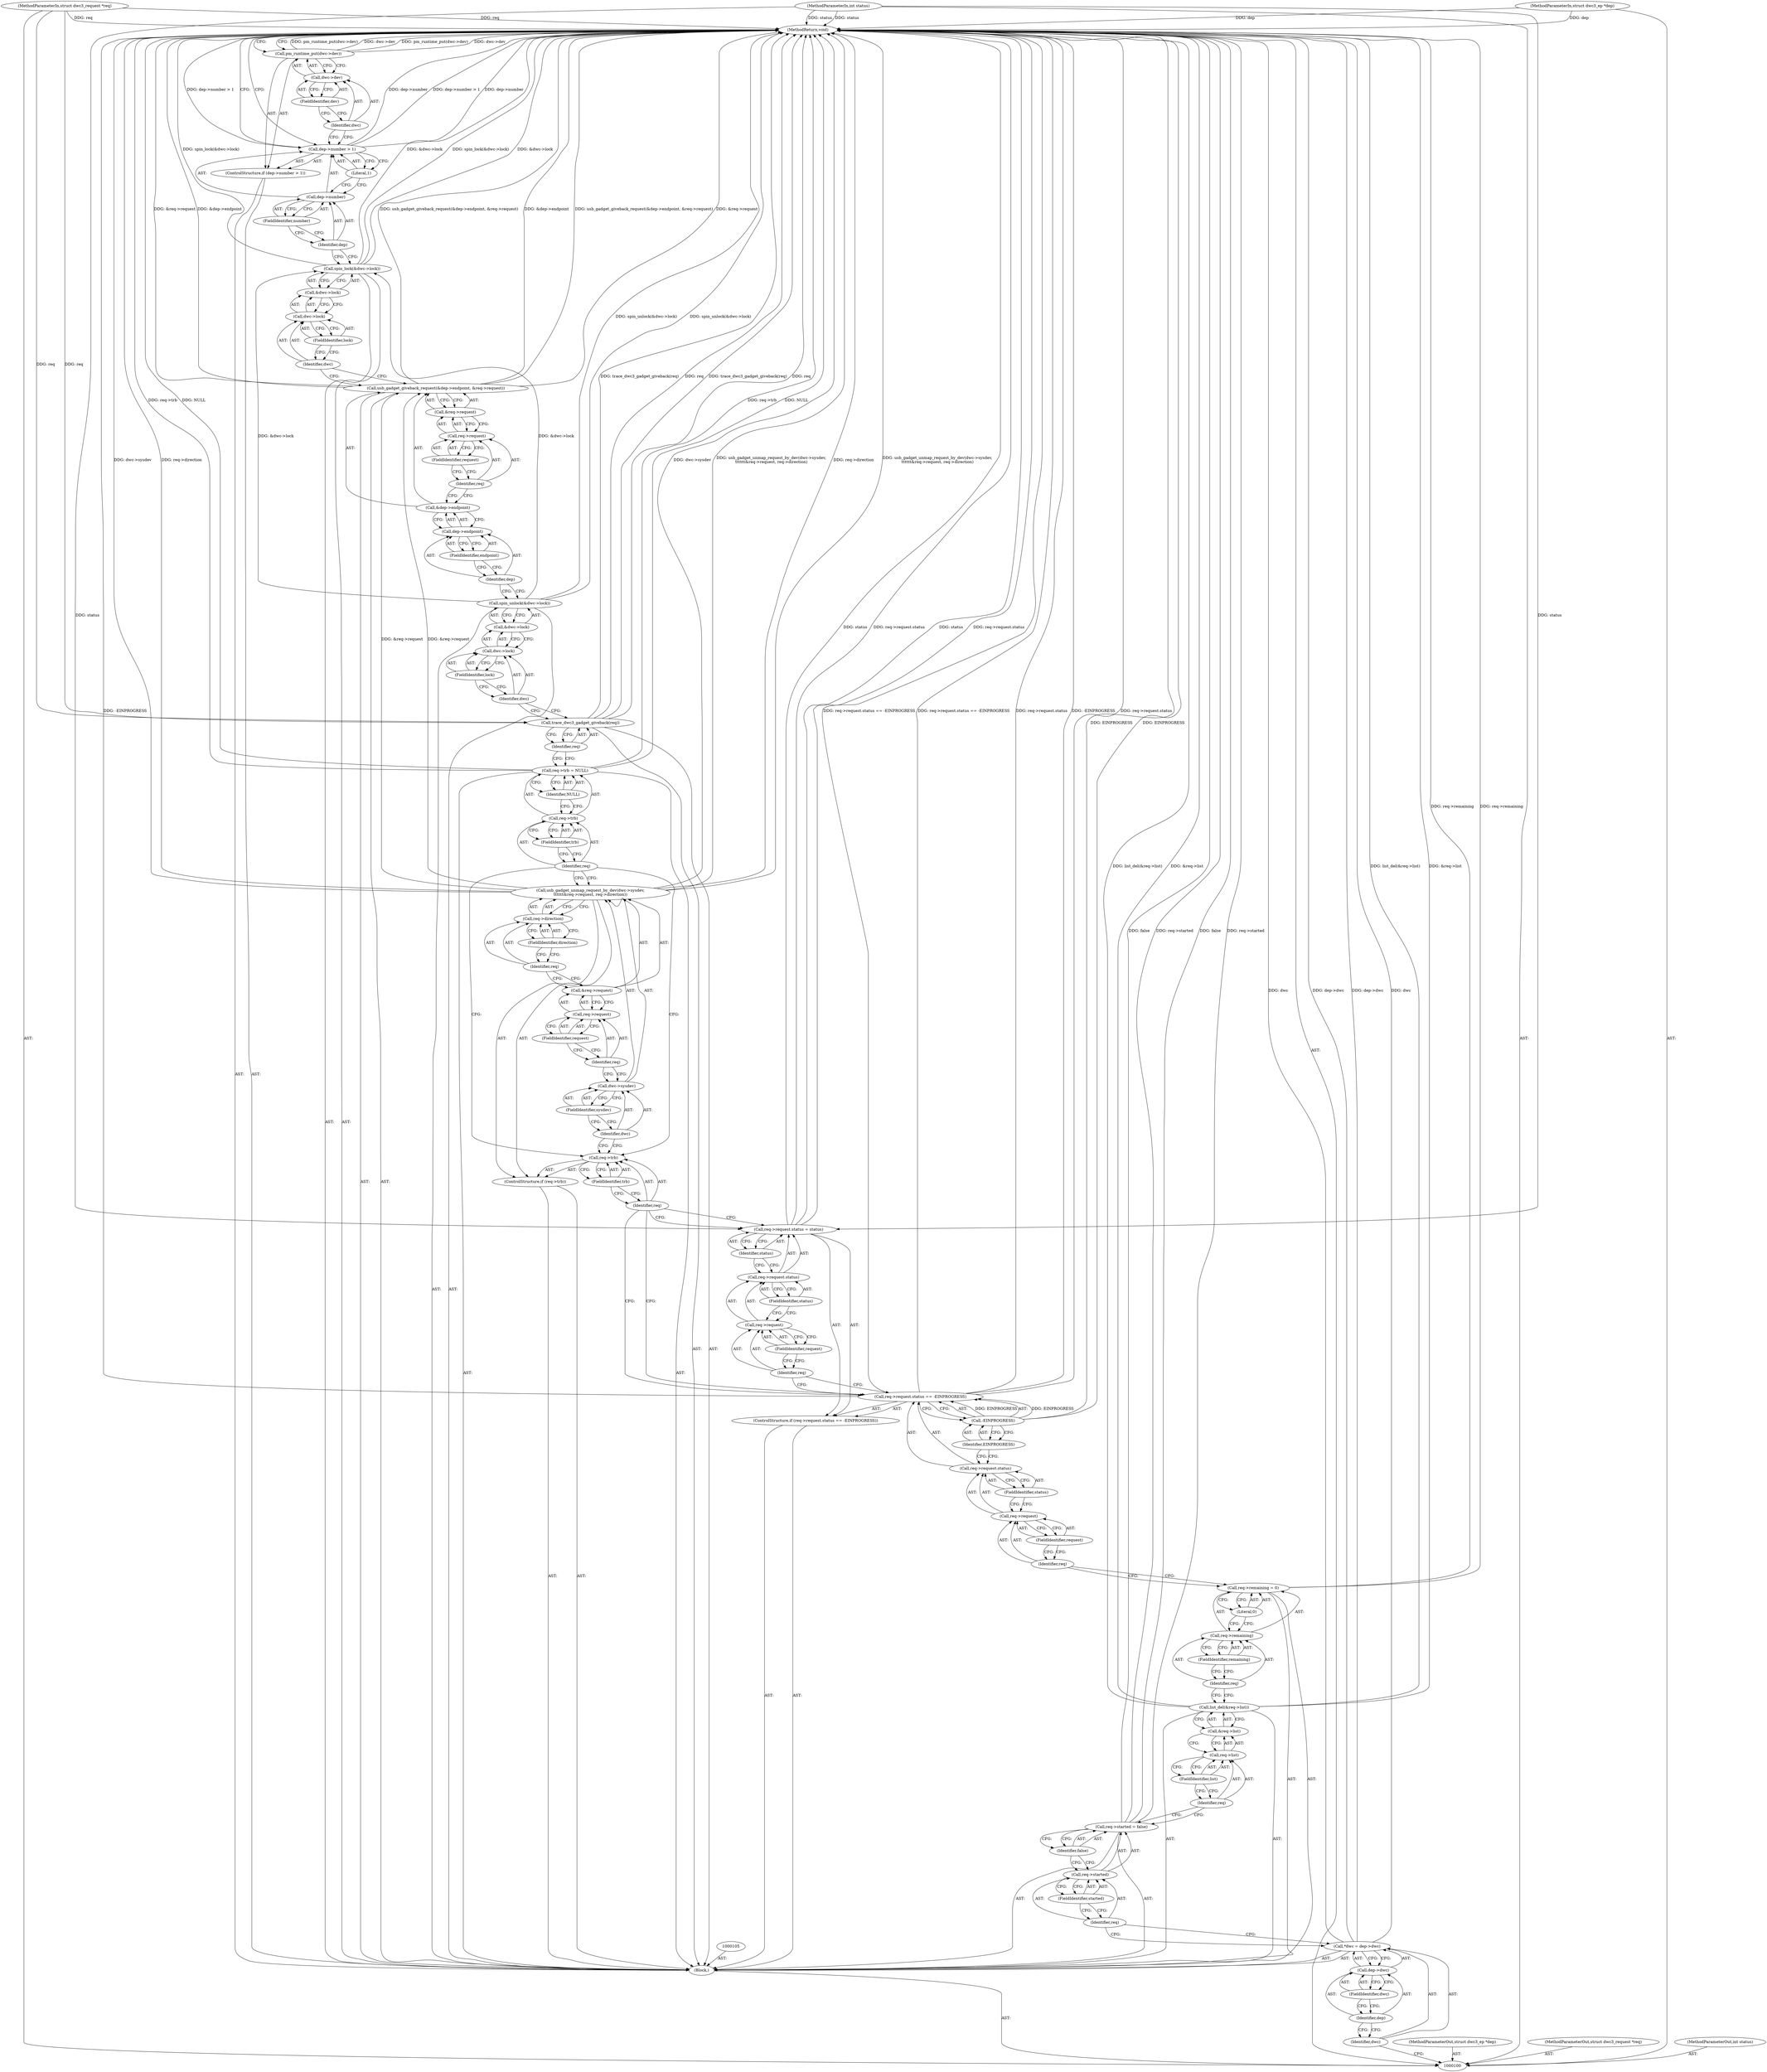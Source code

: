 digraph "1_linux_c91815b596245fd7da349ecc43c8def670d2269e_0" {
"1000193" [label="(MethodReturn,void)"];
"1000101" [label="(MethodParameterIn,struct dwc3_ep *dep)"];
"1000265" [label="(MethodParameterOut,struct dwc3_ep *dep)"];
"1000102" [label="(MethodParameterIn,struct dwc3_request *req)"];
"1000266" [label="(MethodParameterOut,struct dwc3_request *req)"];
"1000126" [label="(ControlStructure,if (req->request.status == -EINPROGRESS))"];
"1000131" [label="(FieldIdentifier,request)"];
"1000132" [label="(FieldIdentifier,status)"];
"1000133" [label="(Call,-EINPROGRESS)"];
"1000134" [label="(Identifier,EINPROGRESS)"];
"1000127" [label="(Call,req->request.status == -EINPROGRESS)"];
"1000128" [label="(Call,req->request.status)"];
"1000129" [label="(Call,req->request)"];
"1000130" [label="(Identifier,req)"];
"1000140" [label="(FieldIdentifier,status)"];
"1000135" [label="(Call,req->request.status = status)"];
"1000136" [label="(Call,req->request.status)"];
"1000137" [label="(Call,req->request)"];
"1000138" [label="(Identifier,req)"];
"1000141" [label="(Identifier,status)"];
"1000139" [label="(FieldIdentifier,request)"];
"1000145" [label="(FieldIdentifier,trb)"];
"1000142" [label="(ControlStructure,if (req->trb))"];
"1000143" [label="(Call,req->trb)"];
"1000144" [label="(Identifier,req)"];
"1000146" [label="(Call,usb_gadget_unmap_request_by_dev(dwc->sysdev,\n\t\t\t\t\t\t&req->request, req->direction))"];
"1000147" [label="(Call,dwc->sysdev)"];
"1000148" [label="(Identifier,dwc)"];
"1000149" [label="(FieldIdentifier,sysdev)"];
"1000153" [label="(FieldIdentifier,request)"];
"1000154" [label="(Call,req->direction)"];
"1000155" [label="(Identifier,req)"];
"1000156" [label="(FieldIdentifier,direction)"];
"1000150" [label="(Call,&req->request)"];
"1000151" [label="(Call,req->request)"];
"1000152" [label="(Identifier,req)"];
"1000161" [label="(Identifier,NULL)"];
"1000157" [label="(Call,req->trb = NULL)"];
"1000158" [label="(Call,req->trb)"];
"1000159" [label="(Identifier,req)"];
"1000160" [label="(FieldIdentifier,trb)"];
"1000162" [label="(Call,trace_dwc3_gadget_giveback(req))"];
"1000163" [label="(Identifier,req)"];
"1000103" [label="(MethodParameterIn,int status)"];
"1000267" [label="(MethodParameterOut,int status)"];
"1000165" [label="(Call,&dwc->lock)"];
"1000166" [label="(Call,dwc->lock)"];
"1000167" [label="(Identifier,dwc)"];
"1000164" [label="(Call,spin_unlock(&dwc->lock))"];
"1000168" [label="(FieldIdentifier,lock)"];
"1000169" [label="(Call,usb_gadget_giveback_request(&dep->endpoint, &req->request))"];
"1000170" [label="(Call,&dep->endpoint)"];
"1000171" [label="(Call,dep->endpoint)"];
"1000172" [label="(Identifier,dep)"];
"1000173" [label="(FieldIdentifier,endpoint)"];
"1000174" [label="(Call,&req->request)"];
"1000175" [label="(Call,req->request)"];
"1000176" [label="(Identifier,req)"];
"1000177" [label="(FieldIdentifier,request)"];
"1000179" [label="(Call,&dwc->lock)"];
"1000180" [label="(Call,dwc->lock)"];
"1000181" [label="(Identifier,dwc)"];
"1000182" [label="(FieldIdentifier,lock)"];
"1000178" [label="(Call,spin_lock(&dwc->lock))"];
"1000183" [label="(ControlStructure,if (dep->number > 1))"];
"1000187" [label="(FieldIdentifier,number)"];
"1000188" [label="(Literal,1)"];
"1000184" [label="(Call,dep->number > 1)"];
"1000185" [label="(Call,dep->number)"];
"1000186" [label="(Identifier,dep)"];
"1000190" [label="(Call,dwc->dev)"];
"1000191" [label="(Identifier,dwc)"];
"1000189" [label="(Call,pm_runtime_put(dwc->dev))"];
"1000192" [label="(FieldIdentifier,dev)"];
"1000104" [label="(Block,)"];
"1000106" [label="(Call,*dwc = dep->dwc)"];
"1000107" [label="(Identifier,dwc)"];
"1000108" [label="(Call,dep->dwc)"];
"1000109" [label="(Identifier,dep)"];
"1000110" [label="(FieldIdentifier,dwc)"];
"1000111" [label="(Call,req->started = false)"];
"1000112" [label="(Call,req->started)"];
"1000113" [label="(Identifier,req)"];
"1000115" [label="(Identifier,false)"];
"1000114" [label="(FieldIdentifier,started)"];
"1000116" [label="(Call,list_del(&req->list))"];
"1000117" [label="(Call,&req->list)"];
"1000118" [label="(Call,req->list)"];
"1000119" [label="(Identifier,req)"];
"1000120" [label="(FieldIdentifier,list)"];
"1000121" [label="(Call,req->remaining = 0)"];
"1000122" [label="(Call,req->remaining)"];
"1000123" [label="(Identifier,req)"];
"1000125" [label="(Literal,0)"];
"1000124" [label="(FieldIdentifier,remaining)"];
"1000193" -> "1000100"  [label="AST: "];
"1000193" -> "1000189"  [label="CFG: "];
"1000193" -> "1000184"  [label="CFG: "];
"1000164" -> "1000193"  [label="DDG: spin_unlock(&dwc->lock)"];
"1000106" -> "1000193"  [label="DDG: dep->dwc"];
"1000106" -> "1000193"  [label="DDG: dwc"];
"1000184" -> "1000193"  [label="DDG: dep->number"];
"1000184" -> "1000193"  [label="DDG: dep->number > 1"];
"1000178" -> "1000193"  [label="DDG: &dwc->lock"];
"1000178" -> "1000193"  [label="DDG: spin_lock(&dwc->lock)"];
"1000189" -> "1000193"  [label="DDG: pm_runtime_put(dwc->dev)"];
"1000189" -> "1000193"  [label="DDG: dwc->dev"];
"1000135" -> "1000193"  [label="DDG: status"];
"1000135" -> "1000193"  [label="DDG: req->request.status"];
"1000127" -> "1000193"  [label="DDG: req->request.status == -EINPROGRESS"];
"1000127" -> "1000193"  [label="DDG: req->request.status"];
"1000127" -> "1000193"  [label="DDG: -EINPROGRESS"];
"1000146" -> "1000193"  [label="DDG: req->direction"];
"1000146" -> "1000193"  [label="DDG: usb_gadget_unmap_request_by_dev(dwc->sysdev,\n\t\t\t\t\t\t&req->request, req->direction)"];
"1000146" -> "1000193"  [label="DDG: dwc->sysdev"];
"1000169" -> "1000193"  [label="DDG: &dep->endpoint"];
"1000169" -> "1000193"  [label="DDG: usb_gadget_giveback_request(&dep->endpoint, &req->request)"];
"1000169" -> "1000193"  [label="DDG: &req->request"];
"1000116" -> "1000193"  [label="DDG: &req->list"];
"1000116" -> "1000193"  [label="DDG: list_del(&req->list)"];
"1000133" -> "1000193"  [label="DDG: EINPROGRESS"];
"1000157" -> "1000193"  [label="DDG: req->trb"];
"1000157" -> "1000193"  [label="DDG: NULL"];
"1000103" -> "1000193"  [label="DDG: status"];
"1000111" -> "1000193"  [label="DDG: false"];
"1000111" -> "1000193"  [label="DDG: req->started"];
"1000102" -> "1000193"  [label="DDG: req"];
"1000101" -> "1000193"  [label="DDG: dep"];
"1000121" -> "1000193"  [label="DDG: req->remaining"];
"1000162" -> "1000193"  [label="DDG: req"];
"1000162" -> "1000193"  [label="DDG: trace_dwc3_gadget_giveback(req)"];
"1000101" -> "1000100"  [label="AST: "];
"1000101" -> "1000193"  [label="DDG: dep"];
"1000265" -> "1000100"  [label="AST: "];
"1000102" -> "1000100"  [label="AST: "];
"1000102" -> "1000193"  [label="DDG: req"];
"1000102" -> "1000162"  [label="DDG: req"];
"1000266" -> "1000100"  [label="AST: "];
"1000126" -> "1000104"  [label="AST: "];
"1000127" -> "1000126"  [label="AST: "];
"1000135" -> "1000126"  [label="AST: "];
"1000131" -> "1000129"  [label="AST: "];
"1000131" -> "1000130"  [label="CFG: "];
"1000129" -> "1000131"  [label="CFG: "];
"1000132" -> "1000128"  [label="AST: "];
"1000132" -> "1000129"  [label="CFG: "];
"1000128" -> "1000132"  [label="CFG: "];
"1000133" -> "1000127"  [label="AST: "];
"1000133" -> "1000134"  [label="CFG: "];
"1000134" -> "1000133"  [label="AST: "];
"1000127" -> "1000133"  [label="CFG: "];
"1000133" -> "1000193"  [label="DDG: EINPROGRESS"];
"1000133" -> "1000127"  [label="DDG: EINPROGRESS"];
"1000134" -> "1000133"  [label="AST: "];
"1000134" -> "1000128"  [label="CFG: "];
"1000133" -> "1000134"  [label="CFG: "];
"1000127" -> "1000126"  [label="AST: "];
"1000127" -> "1000133"  [label="CFG: "];
"1000128" -> "1000127"  [label="AST: "];
"1000133" -> "1000127"  [label="AST: "];
"1000138" -> "1000127"  [label="CFG: "];
"1000144" -> "1000127"  [label="CFG: "];
"1000127" -> "1000193"  [label="DDG: req->request.status == -EINPROGRESS"];
"1000127" -> "1000193"  [label="DDG: req->request.status"];
"1000127" -> "1000193"  [label="DDG: -EINPROGRESS"];
"1000133" -> "1000127"  [label="DDG: EINPROGRESS"];
"1000128" -> "1000127"  [label="AST: "];
"1000128" -> "1000132"  [label="CFG: "];
"1000129" -> "1000128"  [label="AST: "];
"1000132" -> "1000128"  [label="AST: "];
"1000134" -> "1000128"  [label="CFG: "];
"1000129" -> "1000128"  [label="AST: "];
"1000129" -> "1000131"  [label="CFG: "];
"1000130" -> "1000129"  [label="AST: "];
"1000131" -> "1000129"  [label="AST: "];
"1000132" -> "1000129"  [label="CFG: "];
"1000130" -> "1000129"  [label="AST: "];
"1000130" -> "1000121"  [label="CFG: "];
"1000131" -> "1000130"  [label="CFG: "];
"1000140" -> "1000136"  [label="AST: "];
"1000140" -> "1000137"  [label="CFG: "];
"1000136" -> "1000140"  [label="CFG: "];
"1000135" -> "1000126"  [label="AST: "];
"1000135" -> "1000141"  [label="CFG: "];
"1000136" -> "1000135"  [label="AST: "];
"1000141" -> "1000135"  [label="AST: "];
"1000144" -> "1000135"  [label="CFG: "];
"1000135" -> "1000193"  [label="DDG: status"];
"1000135" -> "1000193"  [label="DDG: req->request.status"];
"1000103" -> "1000135"  [label="DDG: status"];
"1000136" -> "1000135"  [label="AST: "];
"1000136" -> "1000140"  [label="CFG: "];
"1000137" -> "1000136"  [label="AST: "];
"1000140" -> "1000136"  [label="AST: "];
"1000141" -> "1000136"  [label="CFG: "];
"1000137" -> "1000136"  [label="AST: "];
"1000137" -> "1000139"  [label="CFG: "];
"1000138" -> "1000137"  [label="AST: "];
"1000139" -> "1000137"  [label="AST: "];
"1000140" -> "1000137"  [label="CFG: "];
"1000138" -> "1000137"  [label="AST: "];
"1000138" -> "1000127"  [label="CFG: "];
"1000139" -> "1000138"  [label="CFG: "];
"1000141" -> "1000135"  [label="AST: "];
"1000141" -> "1000136"  [label="CFG: "];
"1000135" -> "1000141"  [label="CFG: "];
"1000139" -> "1000137"  [label="AST: "];
"1000139" -> "1000138"  [label="CFG: "];
"1000137" -> "1000139"  [label="CFG: "];
"1000145" -> "1000143"  [label="AST: "];
"1000145" -> "1000144"  [label="CFG: "];
"1000143" -> "1000145"  [label="CFG: "];
"1000142" -> "1000104"  [label="AST: "];
"1000143" -> "1000142"  [label="AST: "];
"1000146" -> "1000142"  [label="AST: "];
"1000143" -> "1000142"  [label="AST: "];
"1000143" -> "1000145"  [label="CFG: "];
"1000144" -> "1000143"  [label="AST: "];
"1000145" -> "1000143"  [label="AST: "];
"1000148" -> "1000143"  [label="CFG: "];
"1000159" -> "1000143"  [label="CFG: "];
"1000144" -> "1000143"  [label="AST: "];
"1000144" -> "1000135"  [label="CFG: "];
"1000144" -> "1000127"  [label="CFG: "];
"1000145" -> "1000144"  [label="CFG: "];
"1000146" -> "1000142"  [label="AST: "];
"1000146" -> "1000154"  [label="CFG: "];
"1000147" -> "1000146"  [label="AST: "];
"1000150" -> "1000146"  [label="AST: "];
"1000154" -> "1000146"  [label="AST: "];
"1000159" -> "1000146"  [label="CFG: "];
"1000146" -> "1000193"  [label="DDG: req->direction"];
"1000146" -> "1000193"  [label="DDG: usb_gadget_unmap_request_by_dev(dwc->sysdev,\n\t\t\t\t\t\t&req->request, req->direction)"];
"1000146" -> "1000193"  [label="DDG: dwc->sysdev"];
"1000146" -> "1000169"  [label="DDG: &req->request"];
"1000147" -> "1000146"  [label="AST: "];
"1000147" -> "1000149"  [label="CFG: "];
"1000148" -> "1000147"  [label="AST: "];
"1000149" -> "1000147"  [label="AST: "];
"1000152" -> "1000147"  [label="CFG: "];
"1000148" -> "1000147"  [label="AST: "];
"1000148" -> "1000143"  [label="CFG: "];
"1000149" -> "1000148"  [label="CFG: "];
"1000149" -> "1000147"  [label="AST: "];
"1000149" -> "1000148"  [label="CFG: "];
"1000147" -> "1000149"  [label="CFG: "];
"1000153" -> "1000151"  [label="AST: "];
"1000153" -> "1000152"  [label="CFG: "];
"1000151" -> "1000153"  [label="CFG: "];
"1000154" -> "1000146"  [label="AST: "];
"1000154" -> "1000156"  [label="CFG: "];
"1000155" -> "1000154"  [label="AST: "];
"1000156" -> "1000154"  [label="AST: "];
"1000146" -> "1000154"  [label="CFG: "];
"1000155" -> "1000154"  [label="AST: "];
"1000155" -> "1000150"  [label="CFG: "];
"1000156" -> "1000155"  [label="CFG: "];
"1000156" -> "1000154"  [label="AST: "];
"1000156" -> "1000155"  [label="CFG: "];
"1000154" -> "1000156"  [label="CFG: "];
"1000150" -> "1000146"  [label="AST: "];
"1000150" -> "1000151"  [label="CFG: "];
"1000151" -> "1000150"  [label="AST: "];
"1000155" -> "1000150"  [label="CFG: "];
"1000151" -> "1000150"  [label="AST: "];
"1000151" -> "1000153"  [label="CFG: "];
"1000152" -> "1000151"  [label="AST: "];
"1000153" -> "1000151"  [label="AST: "];
"1000150" -> "1000151"  [label="CFG: "];
"1000152" -> "1000151"  [label="AST: "];
"1000152" -> "1000147"  [label="CFG: "];
"1000153" -> "1000152"  [label="CFG: "];
"1000161" -> "1000157"  [label="AST: "];
"1000161" -> "1000158"  [label="CFG: "];
"1000157" -> "1000161"  [label="CFG: "];
"1000157" -> "1000104"  [label="AST: "];
"1000157" -> "1000161"  [label="CFG: "];
"1000158" -> "1000157"  [label="AST: "];
"1000161" -> "1000157"  [label="AST: "];
"1000163" -> "1000157"  [label="CFG: "];
"1000157" -> "1000193"  [label="DDG: req->trb"];
"1000157" -> "1000193"  [label="DDG: NULL"];
"1000158" -> "1000157"  [label="AST: "];
"1000158" -> "1000160"  [label="CFG: "];
"1000159" -> "1000158"  [label="AST: "];
"1000160" -> "1000158"  [label="AST: "];
"1000161" -> "1000158"  [label="CFG: "];
"1000159" -> "1000158"  [label="AST: "];
"1000159" -> "1000146"  [label="CFG: "];
"1000159" -> "1000143"  [label="CFG: "];
"1000160" -> "1000159"  [label="CFG: "];
"1000160" -> "1000158"  [label="AST: "];
"1000160" -> "1000159"  [label="CFG: "];
"1000158" -> "1000160"  [label="CFG: "];
"1000162" -> "1000104"  [label="AST: "];
"1000162" -> "1000163"  [label="CFG: "];
"1000163" -> "1000162"  [label="AST: "];
"1000167" -> "1000162"  [label="CFG: "];
"1000162" -> "1000193"  [label="DDG: req"];
"1000162" -> "1000193"  [label="DDG: trace_dwc3_gadget_giveback(req)"];
"1000102" -> "1000162"  [label="DDG: req"];
"1000163" -> "1000162"  [label="AST: "];
"1000163" -> "1000157"  [label="CFG: "];
"1000162" -> "1000163"  [label="CFG: "];
"1000103" -> "1000100"  [label="AST: "];
"1000103" -> "1000193"  [label="DDG: status"];
"1000103" -> "1000135"  [label="DDG: status"];
"1000267" -> "1000100"  [label="AST: "];
"1000165" -> "1000164"  [label="AST: "];
"1000165" -> "1000166"  [label="CFG: "];
"1000166" -> "1000165"  [label="AST: "];
"1000164" -> "1000165"  [label="CFG: "];
"1000166" -> "1000165"  [label="AST: "];
"1000166" -> "1000168"  [label="CFG: "];
"1000167" -> "1000166"  [label="AST: "];
"1000168" -> "1000166"  [label="AST: "];
"1000165" -> "1000166"  [label="CFG: "];
"1000167" -> "1000166"  [label="AST: "];
"1000167" -> "1000162"  [label="CFG: "];
"1000168" -> "1000167"  [label="CFG: "];
"1000164" -> "1000104"  [label="AST: "];
"1000164" -> "1000165"  [label="CFG: "];
"1000165" -> "1000164"  [label="AST: "];
"1000172" -> "1000164"  [label="CFG: "];
"1000164" -> "1000193"  [label="DDG: spin_unlock(&dwc->lock)"];
"1000164" -> "1000178"  [label="DDG: &dwc->lock"];
"1000168" -> "1000166"  [label="AST: "];
"1000168" -> "1000167"  [label="CFG: "];
"1000166" -> "1000168"  [label="CFG: "];
"1000169" -> "1000104"  [label="AST: "];
"1000169" -> "1000174"  [label="CFG: "];
"1000170" -> "1000169"  [label="AST: "];
"1000174" -> "1000169"  [label="AST: "];
"1000181" -> "1000169"  [label="CFG: "];
"1000169" -> "1000193"  [label="DDG: &dep->endpoint"];
"1000169" -> "1000193"  [label="DDG: usb_gadget_giveback_request(&dep->endpoint, &req->request)"];
"1000169" -> "1000193"  [label="DDG: &req->request"];
"1000146" -> "1000169"  [label="DDG: &req->request"];
"1000170" -> "1000169"  [label="AST: "];
"1000170" -> "1000171"  [label="CFG: "];
"1000171" -> "1000170"  [label="AST: "];
"1000176" -> "1000170"  [label="CFG: "];
"1000171" -> "1000170"  [label="AST: "];
"1000171" -> "1000173"  [label="CFG: "];
"1000172" -> "1000171"  [label="AST: "];
"1000173" -> "1000171"  [label="AST: "];
"1000170" -> "1000171"  [label="CFG: "];
"1000172" -> "1000171"  [label="AST: "];
"1000172" -> "1000164"  [label="CFG: "];
"1000173" -> "1000172"  [label="CFG: "];
"1000173" -> "1000171"  [label="AST: "];
"1000173" -> "1000172"  [label="CFG: "];
"1000171" -> "1000173"  [label="CFG: "];
"1000174" -> "1000169"  [label="AST: "];
"1000174" -> "1000175"  [label="CFG: "];
"1000175" -> "1000174"  [label="AST: "];
"1000169" -> "1000174"  [label="CFG: "];
"1000175" -> "1000174"  [label="AST: "];
"1000175" -> "1000177"  [label="CFG: "];
"1000176" -> "1000175"  [label="AST: "];
"1000177" -> "1000175"  [label="AST: "];
"1000174" -> "1000175"  [label="CFG: "];
"1000176" -> "1000175"  [label="AST: "];
"1000176" -> "1000170"  [label="CFG: "];
"1000177" -> "1000176"  [label="CFG: "];
"1000177" -> "1000175"  [label="AST: "];
"1000177" -> "1000176"  [label="CFG: "];
"1000175" -> "1000177"  [label="CFG: "];
"1000179" -> "1000178"  [label="AST: "];
"1000179" -> "1000180"  [label="CFG: "];
"1000180" -> "1000179"  [label="AST: "];
"1000178" -> "1000179"  [label="CFG: "];
"1000180" -> "1000179"  [label="AST: "];
"1000180" -> "1000182"  [label="CFG: "];
"1000181" -> "1000180"  [label="AST: "];
"1000182" -> "1000180"  [label="AST: "];
"1000179" -> "1000180"  [label="CFG: "];
"1000181" -> "1000180"  [label="AST: "];
"1000181" -> "1000169"  [label="CFG: "];
"1000182" -> "1000181"  [label="CFG: "];
"1000182" -> "1000180"  [label="AST: "];
"1000182" -> "1000181"  [label="CFG: "];
"1000180" -> "1000182"  [label="CFG: "];
"1000178" -> "1000104"  [label="AST: "];
"1000178" -> "1000179"  [label="CFG: "];
"1000179" -> "1000178"  [label="AST: "];
"1000186" -> "1000178"  [label="CFG: "];
"1000178" -> "1000193"  [label="DDG: &dwc->lock"];
"1000178" -> "1000193"  [label="DDG: spin_lock(&dwc->lock)"];
"1000164" -> "1000178"  [label="DDG: &dwc->lock"];
"1000183" -> "1000104"  [label="AST: "];
"1000184" -> "1000183"  [label="AST: "];
"1000189" -> "1000183"  [label="AST: "];
"1000187" -> "1000185"  [label="AST: "];
"1000187" -> "1000186"  [label="CFG: "];
"1000185" -> "1000187"  [label="CFG: "];
"1000188" -> "1000184"  [label="AST: "];
"1000188" -> "1000185"  [label="CFG: "];
"1000184" -> "1000188"  [label="CFG: "];
"1000184" -> "1000183"  [label="AST: "];
"1000184" -> "1000188"  [label="CFG: "];
"1000185" -> "1000184"  [label="AST: "];
"1000188" -> "1000184"  [label="AST: "];
"1000191" -> "1000184"  [label="CFG: "];
"1000193" -> "1000184"  [label="CFG: "];
"1000184" -> "1000193"  [label="DDG: dep->number"];
"1000184" -> "1000193"  [label="DDG: dep->number > 1"];
"1000185" -> "1000184"  [label="AST: "];
"1000185" -> "1000187"  [label="CFG: "];
"1000186" -> "1000185"  [label="AST: "];
"1000187" -> "1000185"  [label="AST: "];
"1000188" -> "1000185"  [label="CFG: "];
"1000186" -> "1000185"  [label="AST: "];
"1000186" -> "1000178"  [label="CFG: "];
"1000187" -> "1000186"  [label="CFG: "];
"1000190" -> "1000189"  [label="AST: "];
"1000190" -> "1000192"  [label="CFG: "];
"1000191" -> "1000190"  [label="AST: "];
"1000192" -> "1000190"  [label="AST: "];
"1000189" -> "1000190"  [label="CFG: "];
"1000191" -> "1000190"  [label="AST: "];
"1000191" -> "1000184"  [label="CFG: "];
"1000192" -> "1000191"  [label="CFG: "];
"1000189" -> "1000183"  [label="AST: "];
"1000189" -> "1000190"  [label="CFG: "];
"1000190" -> "1000189"  [label="AST: "];
"1000193" -> "1000189"  [label="CFG: "];
"1000189" -> "1000193"  [label="DDG: pm_runtime_put(dwc->dev)"];
"1000189" -> "1000193"  [label="DDG: dwc->dev"];
"1000192" -> "1000190"  [label="AST: "];
"1000192" -> "1000191"  [label="CFG: "];
"1000190" -> "1000192"  [label="CFG: "];
"1000104" -> "1000100"  [label="AST: "];
"1000105" -> "1000104"  [label="AST: "];
"1000106" -> "1000104"  [label="AST: "];
"1000111" -> "1000104"  [label="AST: "];
"1000116" -> "1000104"  [label="AST: "];
"1000121" -> "1000104"  [label="AST: "];
"1000126" -> "1000104"  [label="AST: "];
"1000142" -> "1000104"  [label="AST: "];
"1000157" -> "1000104"  [label="AST: "];
"1000162" -> "1000104"  [label="AST: "];
"1000164" -> "1000104"  [label="AST: "];
"1000169" -> "1000104"  [label="AST: "];
"1000178" -> "1000104"  [label="AST: "];
"1000183" -> "1000104"  [label="AST: "];
"1000106" -> "1000104"  [label="AST: "];
"1000106" -> "1000108"  [label="CFG: "];
"1000107" -> "1000106"  [label="AST: "];
"1000108" -> "1000106"  [label="AST: "];
"1000113" -> "1000106"  [label="CFG: "];
"1000106" -> "1000193"  [label="DDG: dep->dwc"];
"1000106" -> "1000193"  [label="DDG: dwc"];
"1000107" -> "1000106"  [label="AST: "];
"1000107" -> "1000100"  [label="CFG: "];
"1000109" -> "1000107"  [label="CFG: "];
"1000108" -> "1000106"  [label="AST: "];
"1000108" -> "1000110"  [label="CFG: "];
"1000109" -> "1000108"  [label="AST: "];
"1000110" -> "1000108"  [label="AST: "];
"1000106" -> "1000108"  [label="CFG: "];
"1000109" -> "1000108"  [label="AST: "];
"1000109" -> "1000107"  [label="CFG: "];
"1000110" -> "1000109"  [label="CFG: "];
"1000110" -> "1000108"  [label="AST: "];
"1000110" -> "1000109"  [label="CFG: "];
"1000108" -> "1000110"  [label="CFG: "];
"1000111" -> "1000104"  [label="AST: "];
"1000111" -> "1000115"  [label="CFG: "];
"1000112" -> "1000111"  [label="AST: "];
"1000115" -> "1000111"  [label="AST: "];
"1000119" -> "1000111"  [label="CFG: "];
"1000111" -> "1000193"  [label="DDG: false"];
"1000111" -> "1000193"  [label="DDG: req->started"];
"1000112" -> "1000111"  [label="AST: "];
"1000112" -> "1000114"  [label="CFG: "];
"1000113" -> "1000112"  [label="AST: "];
"1000114" -> "1000112"  [label="AST: "];
"1000115" -> "1000112"  [label="CFG: "];
"1000113" -> "1000112"  [label="AST: "];
"1000113" -> "1000106"  [label="CFG: "];
"1000114" -> "1000113"  [label="CFG: "];
"1000115" -> "1000111"  [label="AST: "];
"1000115" -> "1000112"  [label="CFG: "];
"1000111" -> "1000115"  [label="CFG: "];
"1000114" -> "1000112"  [label="AST: "];
"1000114" -> "1000113"  [label="CFG: "];
"1000112" -> "1000114"  [label="CFG: "];
"1000116" -> "1000104"  [label="AST: "];
"1000116" -> "1000117"  [label="CFG: "];
"1000117" -> "1000116"  [label="AST: "];
"1000123" -> "1000116"  [label="CFG: "];
"1000116" -> "1000193"  [label="DDG: &req->list"];
"1000116" -> "1000193"  [label="DDG: list_del(&req->list)"];
"1000117" -> "1000116"  [label="AST: "];
"1000117" -> "1000118"  [label="CFG: "];
"1000118" -> "1000117"  [label="AST: "];
"1000116" -> "1000117"  [label="CFG: "];
"1000118" -> "1000117"  [label="AST: "];
"1000118" -> "1000120"  [label="CFG: "];
"1000119" -> "1000118"  [label="AST: "];
"1000120" -> "1000118"  [label="AST: "];
"1000117" -> "1000118"  [label="CFG: "];
"1000119" -> "1000118"  [label="AST: "];
"1000119" -> "1000111"  [label="CFG: "];
"1000120" -> "1000119"  [label="CFG: "];
"1000120" -> "1000118"  [label="AST: "];
"1000120" -> "1000119"  [label="CFG: "];
"1000118" -> "1000120"  [label="CFG: "];
"1000121" -> "1000104"  [label="AST: "];
"1000121" -> "1000125"  [label="CFG: "];
"1000122" -> "1000121"  [label="AST: "];
"1000125" -> "1000121"  [label="AST: "];
"1000130" -> "1000121"  [label="CFG: "];
"1000121" -> "1000193"  [label="DDG: req->remaining"];
"1000122" -> "1000121"  [label="AST: "];
"1000122" -> "1000124"  [label="CFG: "];
"1000123" -> "1000122"  [label="AST: "];
"1000124" -> "1000122"  [label="AST: "];
"1000125" -> "1000122"  [label="CFG: "];
"1000123" -> "1000122"  [label="AST: "];
"1000123" -> "1000116"  [label="CFG: "];
"1000124" -> "1000123"  [label="CFG: "];
"1000125" -> "1000121"  [label="AST: "];
"1000125" -> "1000122"  [label="CFG: "];
"1000121" -> "1000125"  [label="CFG: "];
"1000124" -> "1000122"  [label="AST: "];
"1000124" -> "1000123"  [label="CFG: "];
"1000122" -> "1000124"  [label="CFG: "];
}

